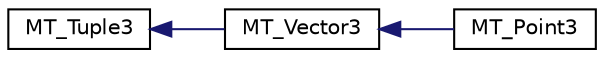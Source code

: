 digraph G
{
  edge [fontname="Helvetica",fontsize="10",labelfontname="Helvetica",labelfontsize="10"];
  node [fontname="Helvetica",fontsize="10",shape=record];
  rankdir=LR;
  Node1 [label="MT_Tuple3",height=0.2,width=0.4,color="black", fillcolor="white", style="filled",URL="$d8/da2/classMT__Tuple3.html"];
  Node1 -> Node2 [dir=back,color="midnightblue",fontsize="10",style="solid",fontname="Helvetica"];
  Node2 [label="MT_Vector3",height=0.2,width=0.4,color="black", fillcolor="white", style="filled",URL="$d6/d9d/classMT__Vector3.html"];
  Node2 -> Node3 [dir=back,color="midnightblue",fontsize="10",style="solid",fontname="Helvetica"];
  Node3 [label="MT_Point3",height=0.2,width=0.4,color="black", fillcolor="white", style="filled",URL="$d0/d9e/classMT__Point3.html"];
}
